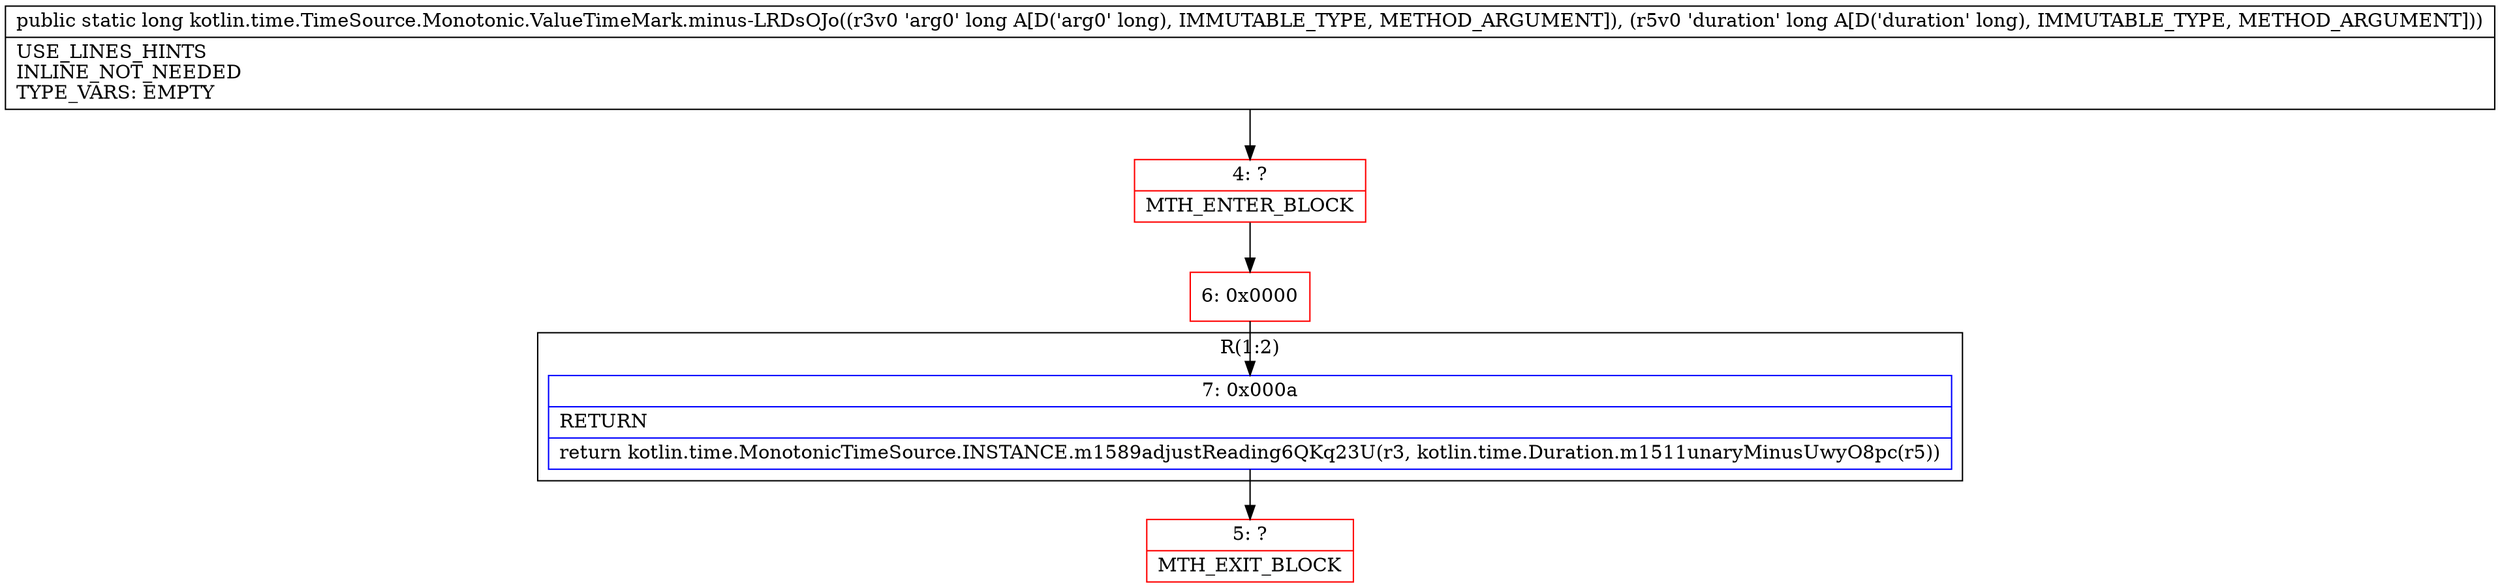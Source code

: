 digraph "CFG forkotlin.time.TimeSource.Monotonic.ValueTimeMark.minus\-LRDsOJo(JJ)J" {
subgraph cluster_Region_1671107438 {
label = "R(1:2)";
node [shape=record,color=blue];
Node_7 [shape=record,label="{7\:\ 0x000a|RETURN\l|return kotlin.time.MonotonicTimeSource.INSTANCE.m1589adjustReading6QKq23U(r3, kotlin.time.Duration.m1511unaryMinusUwyO8pc(r5))\l}"];
}
Node_4 [shape=record,color=red,label="{4\:\ ?|MTH_ENTER_BLOCK\l}"];
Node_6 [shape=record,color=red,label="{6\:\ 0x0000}"];
Node_5 [shape=record,color=red,label="{5\:\ ?|MTH_EXIT_BLOCK\l}"];
MethodNode[shape=record,label="{public static long kotlin.time.TimeSource.Monotonic.ValueTimeMark.minus\-LRDsOJo((r3v0 'arg0' long A[D('arg0' long), IMMUTABLE_TYPE, METHOD_ARGUMENT]), (r5v0 'duration' long A[D('duration' long), IMMUTABLE_TYPE, METHOD_ARGUMENT]))  | USE_LINES_HINTS\lINLINE_NOT_NEEDED\lTYPE_VARS: EMPTY\l}"];
MethodNode -> Node_4;Node_7 -> Node_5;
Node_4 -> Node_6;
Node_6 -> Node_7;
}


